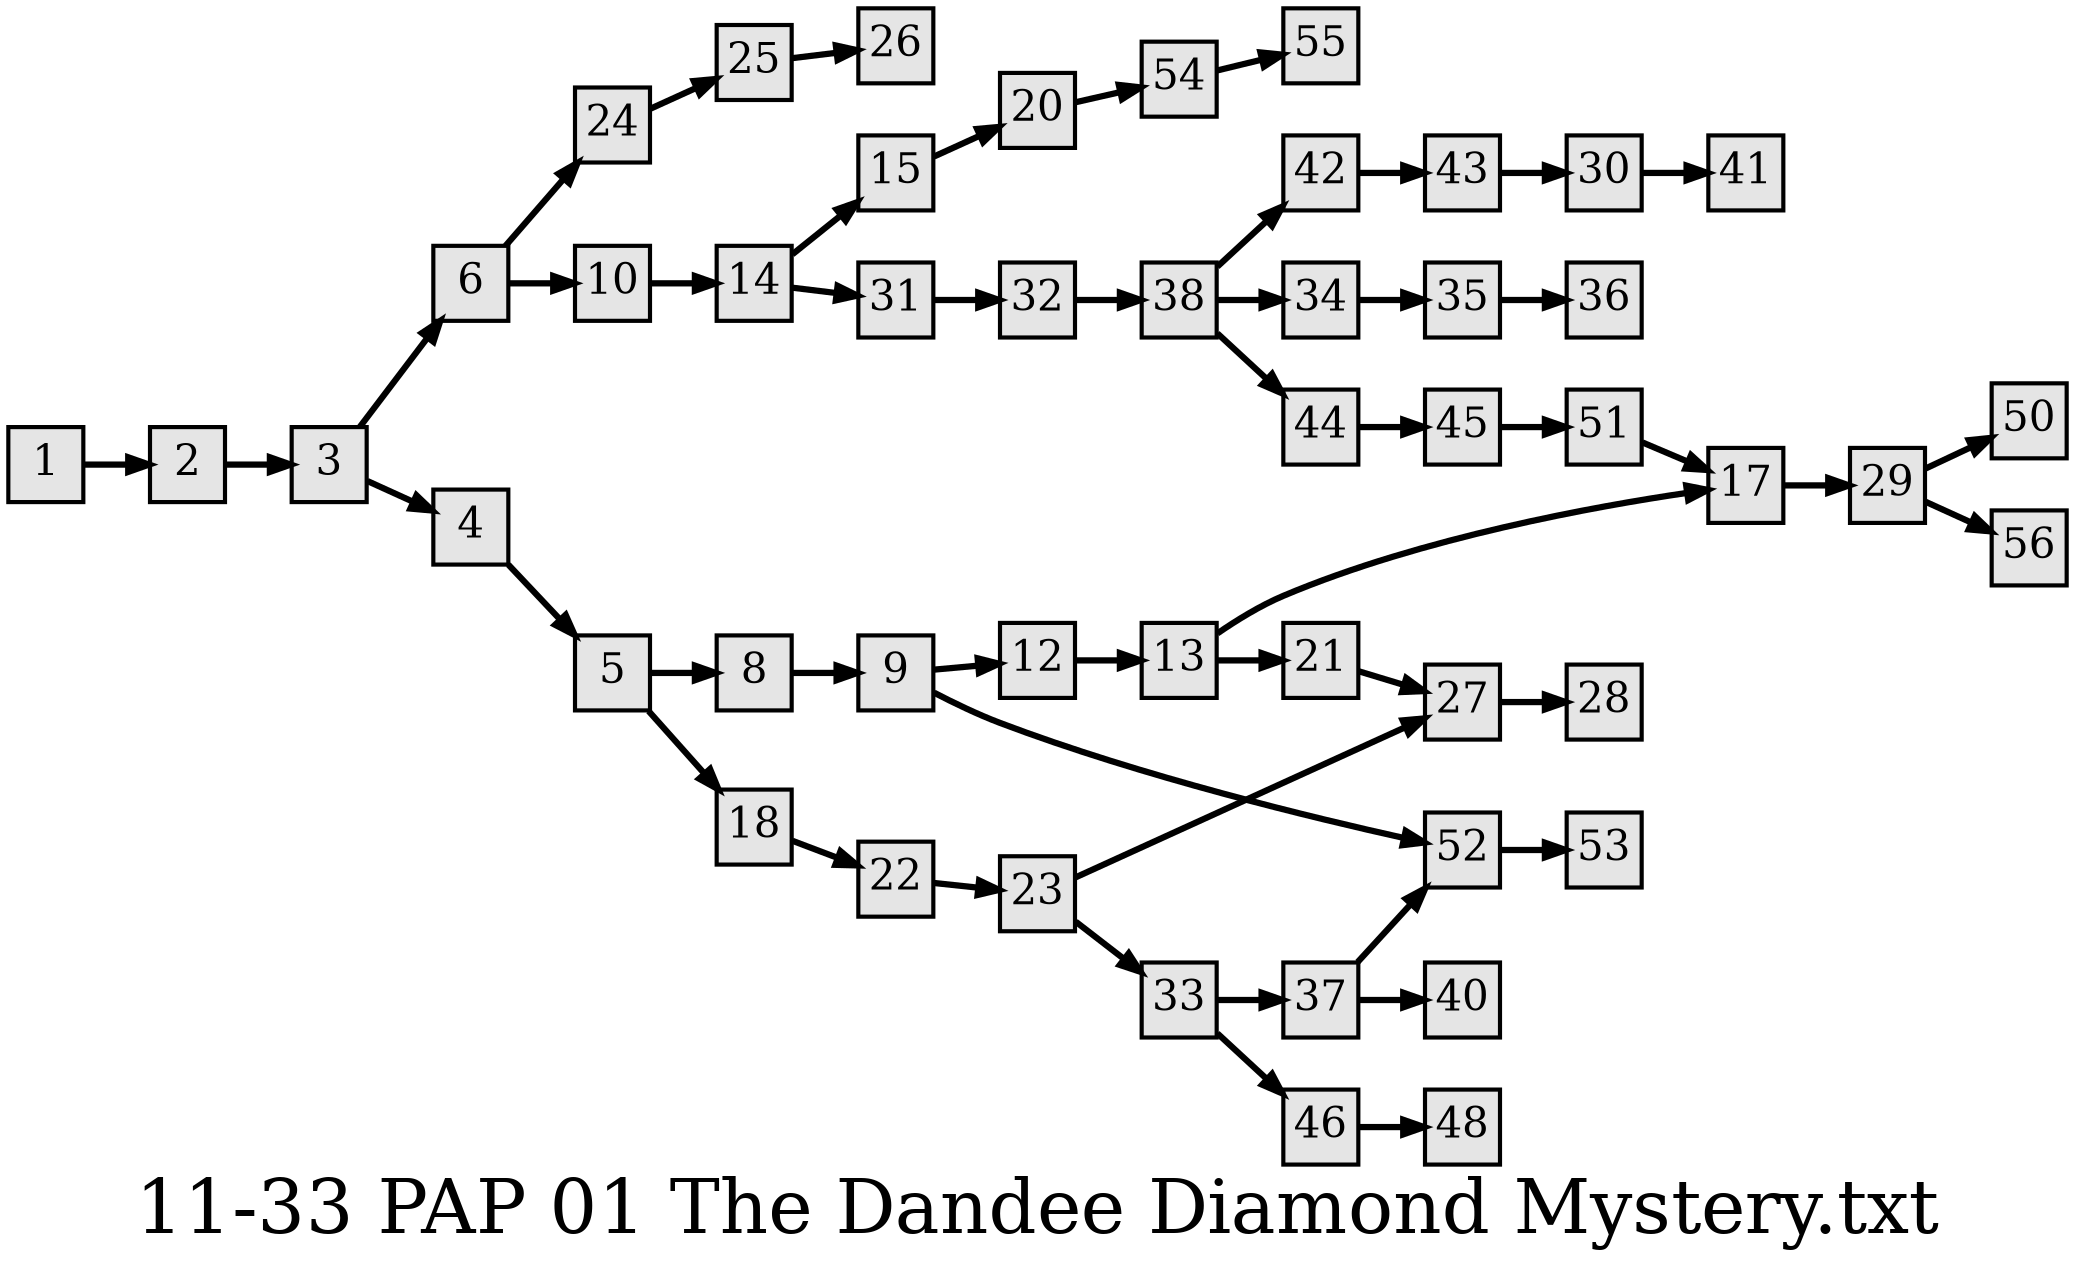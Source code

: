 digraph g{
  graph [ label="11-33 PAP 01 The Dandee Diamond Mystery.txt" rankdir=LR, ordering=out, fontsize=36, nodesep="0.35", ranksep="0.45"];
  node  [shape=rect, penwidth=2, fontsize=20, style=filled, fillcolor=grey90, margin="0,0", labelfloat=true, regular=true, fixedsize=true];
  edge  [labelfloat=true, penwidth=3, fontsize=12];
  1 -> 2;
  2 -> 3;
  3 -> 6;
  3 -> 4;
  4 -> 5;
  5 -> 8;
  5 -> 18;
  6 -> 24;
  6 -> 10;
  8 -> 9;
  9 -> 12;
  9 -> 52;
  10 -> 14;
  12 -> 13;
  13 -> 17;
  13 -> 21;
  14 -> 15;
  14 -> 31;
  15 -> 20;
  17 -> 29;
  18 -> 22;
  20 -> 54;
  21 -> 27;
  22 -> 23;
  23 -> 27;
  23 -> 33;
  24 -> 25;
  25 -> 26;
  27 -> 28;
  29 -> 50;
  29 -> 56;
  30 -> 41;
  31 -> 32;
  32 -> 38;
  33 -> 37;
  33 -> 46;
  34 -> 35;
  35 -> 36;
  37 -> 52;
  37 -> 40;
  38 -> 42;
  38 -> 34;
  38 -> 44;
  42 -> 43;
  43 -> 30;
  44 -> 45;
  45 -> 51;
  46 -> 48;
  51 -> 17;
  52 -> 53;
  54 -> 55;
}

